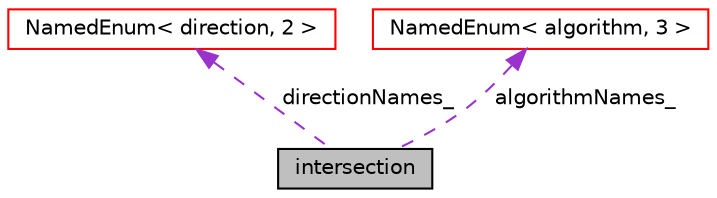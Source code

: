 digraph "intersection"
{
  bgcolor="transparent";
  edge [fontname="Helvetica",fontsize="10",labelfontname="Helvetica",labelfontsize="10"];
  node [fontname="Helvetica",fontsize="10",shape=record];
  Node1 [label="intersection",height=0.2,width=0.4,color="black", fillcolor="grey75", style="filled", fontcolor="black"];
  Node2 -> Node1 [dir="back",color="darkorchid3",fontsize="10",style="dashed",label=" directionNames_" ,fontname="Helvetica"];
  Node2 [label="NamedEnum\< direction, 2 \>",height=0.2,width=0.4,color="red",URL="$a01602.html"];
  Node3 -> Node1 [dir="back",color="darkorchid3",fontsize="10",style="dashed",label=" algorithmNames_" ,fontname="Helvetica"];
  Node3 [label="NamedEnum\< algorithm, 3 \>",height=0.2,width=0.4,color="red",URL="$a01602.html"];
}
